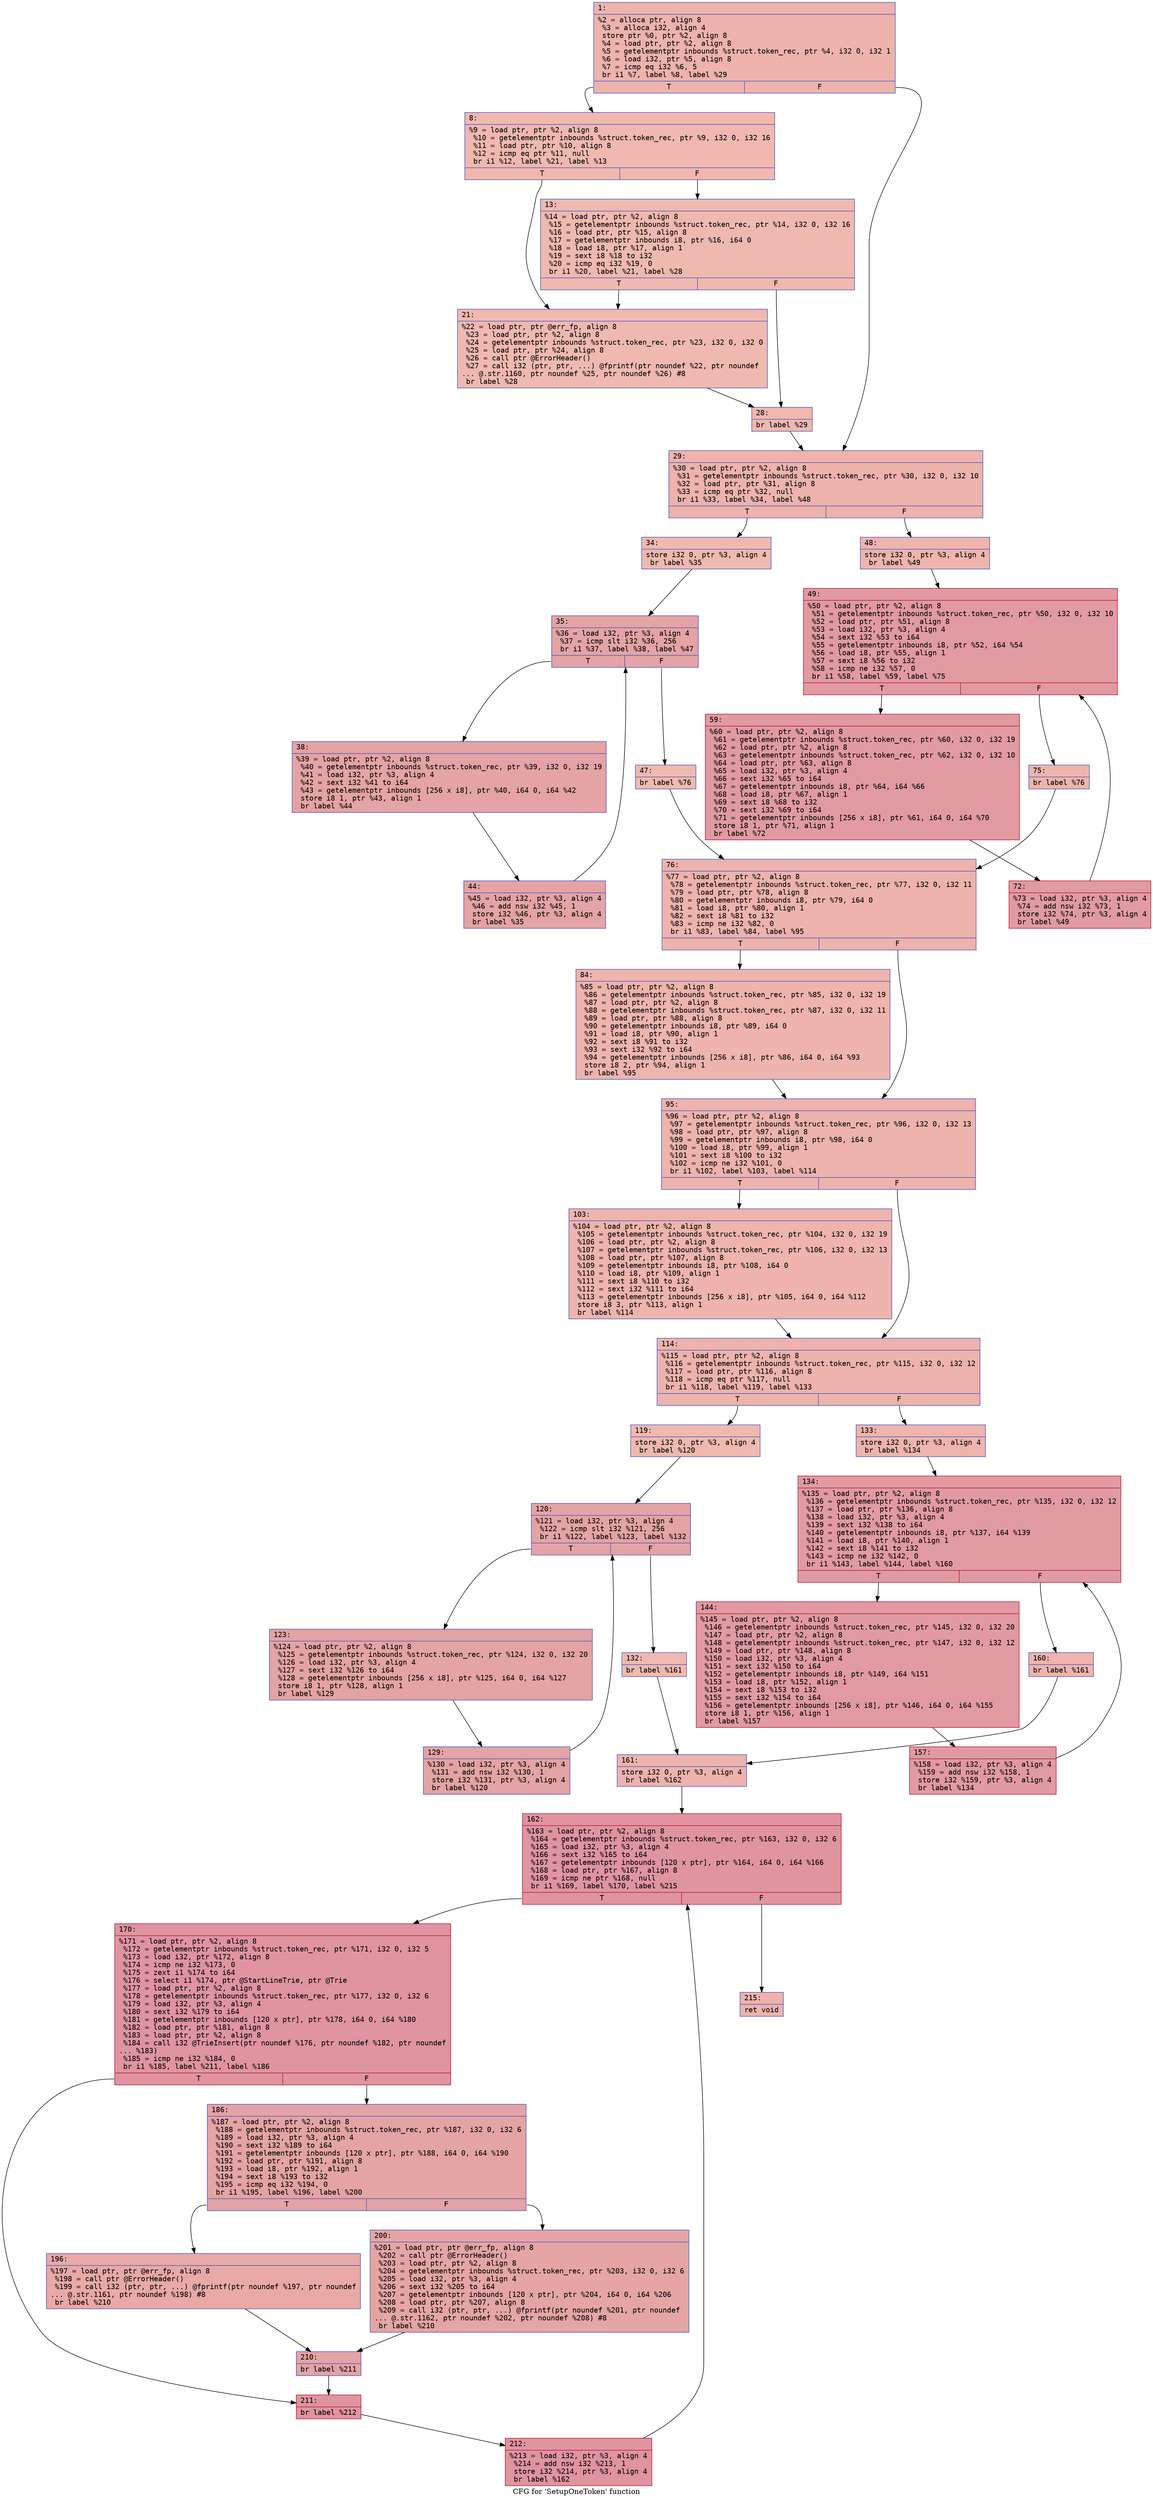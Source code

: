 digraph "CFG for 'SetupOneToken' function" {
	label="CFG for 'SetupOneToken' function";

	Node0x6000005a37a0 [shape=record,color="#3d50c3ff", style=filled, fillcolor="#d6524470" fontname="Courier",label="{1:\l|  %2 = alloca ptr, align 8\l  %3 = alloca i32, align 4\l  store ptr %0, ptr %2, align 8\l  %4 = load ptr, ptr %2, align 8\l  %5 = getelementptr inbounds %struct.token_rec, ptr %4, i32 0, i32 1\l  %6 = load i32, ptr %5, align 8\l  %7 = icmp eq i32 %6, 5\l  br i1 %7, label %8, label %29\l|{<s0>T|<s1>F}}"];
	Node0x6000005a37a0:s0 -> Node0x6000005a37f0[tooltip="1 -> 8\nProbability 50.00%" ];
	Node0x6000005a37a0:s1 -> Node0x6000005a3930[tooltip="1 -> 29\nProbability 50.00%" ];
	Node0x6000005a37f0 [shape=record,color="#3d50c3ff", style=filled, fillcolor="#dc5d4a70" fontname="Courier",label="{8:\l|  %9 = load ptr, ptr %2, align 8\l  %10 = getelementptr inbounds %struct.token_rec, ptr %9, i32 0, i32 16\l  %11 = load ptr, ptr %10, align 8\l  %12 = icmp eq ptr %11, null\l  br i1 %12, label %21, label %13\l|{<s0>T|<s1>F}}"];
	Node0x6000005a37f0:s0 -> Node0x6000005a3890[tooltip="8 -> 21\nProbability 37.50%" ];
	Node0x6000005a37f0:s1 -> Node0x6000005a3840[tooltip="8 -> 13\nProbability 62.50%" ];
	Node0x6000005a3840 [shape=record,color="#3d50c3ff", style=filled, fillcolor="#de614d70" fontname="Courier",label="{13:\l|  %14 = load ptr, ptr %2, align 8\l  %15 = getelementptr inbounds %struct.token_rec, ptr %14, i32 0, i32 16\l  %16 = load ptr, ptr %15, align 8\l  %17 = getelementptr inbounds i8, ptr %16, i64 0\l  %18 = load i8, ptr %17, align 1\l  %19 = sext i8 %18 to i32\l  %20 = icmp eq i32 %19, 0\l  br i1 %20, label %21, label %28\l|{<s0>T|<s1>F}}"];
	Node0x6000005a3840:s0 -> Node0x6000005a3890[tooltip="13 -> 21\nProbability 37.50%" ];
	Node0x6000005a3840:s1 -> Node0x6000005a38e0[tooltip="13 -> 28\nProbability 62.50%" ];
	Node0x6000005a3890 [shape=record,color="#3d50c3ff", style=filled, fillcolor="#de614d70" fontname="Courier",label="{21:\l|  %22 = load ptr, ptr @err_fp, align 8\l  %23 = load ptr, ptr %2, align 8\l  %24 = getelementptr inbounds %struct.token_rec, ptr %23, i32 0, i32 0\l  %25 = load ptr, ptr %24, align 8\l  %26 = call ptr @ErrorHeader()\l  %27 = call i32 (ptr, ptr, ...) @fprintf(ptr noundef %22, ptr noundef\l... @.str.1160, ptr noundef %25, ptr noundef %26) #8\l  br label %28\l}"];
	Node0x6000005a3890 -> Node0x6000005a38e0[tooltip="21 -> 28\nProbability 100.00%" ];
	Node0x6000005a38e0 [shape=record,color="#3d50c3ff", style=filled, fillcolor="#dc5d4a70" fontname="Courier",label="{28:\l|  br label %29\l}"];
	Node0x6000005a38e0 -> Node0x6000005a3930[tooltip="28 -> 29\nProbability 100.00%" ];
	Node0x6000005a3930 [shape=record,color="#3d50c3ff", style=filled, fillcolor="#d6524470" fontname="Courier",label="{29:\l|  %30 = load ptr, ptr %2, align 8\l  %31 = getelementptr inbounds %struct.token_rec, ptr %30, i32 0, i32 10\l  %32 = load ptr, ptr %31, align 8\l  %33 = icmp eq ptr %32, null\l  br i1 %33, label %34, label %48\l|{<s0>T|<s1>F}}"];
	Node0x6000005a3930:s0 -> Node0x6000005a3980[tooltip="29 -> 34\nProbability 37.50%" ];
	Node0x6000005a3930:s1 -> Node0x6000005a3b10[tooltip="29 -> 48\nProbability 62.50%" ];
	Node0x6000005a3980 [shape=record,color="#3d50c3ff", style=filled, fillcolor="#de614d70" fontname="Courier",label="{34:\l|  store i32 0, ptr %3, align 4\l  br label %35\l}"];
	Node0x6000005a3980 -> Node0x6000005a39d0[tooltip="34 -> 35\nProbability 100.00%" ];
	Node0x6000005a39d0 [shape=record,color="#3d50c3ff", style=filled, fillcolor="#c32e3170" fontname="Courier",label="{35:\l|  %36 = load i32, ptr %3, align 4\l  %37 = icmp slt i32 %36, 256\l  br i1 %37, label %38, label %47\l|{<s0>T|<s1>F}}"];
	Node0x6000005a39d0:s0 -> Node0x6000005a3a20[tooltip="35 -> 38\nProbability 96.88%" ];
	Node0x6000005a39d0:s1 -> Node0x6000005a3ac0[tooltip="35 -> 47\nProbability 3.12%" ];
	Node0x6000005a3a20 [shape=record,color="#3d50c3ff", style=filled, fillcolor="#c32e3170" fontname="Courier",label="{38:\l|  %39 = load ptr, ptr %2, align 8\l  %40 = getelementptr inbounds %struct.token_rec, ptr %39, i32 0, i32 19\l  %41 = load i32, ptr %3, align 4\l  %42 = sext i32 %41 to i64\l  %43 = getelementptr inbounds [256 x i8], ptr %40, i64 0, i64 %42\l  store i8 1, ptr %43, align 1\l  br label %44\l}"];
	Node0x6000005a3a20 -> Node0x6000005a3a70[tooltip="38 -> 44\nProbability 100.00%" ];
	Node0x6000005a3a70 [shape=record,color="#3d50c3ff", style=filled, fillcolor="#c32e3170" fontname="Courier",label="{44:\l|  %45 = load i32, ptr %3, align 4\l  %46 = add nsw i32 %45, 1\l  store i32 %46, ptr %3, align 4\l  br label %35\l}"];
	Node0x6000005a3a70 -> Node0x6000005a39d0[tooltip="44 -> 35\nProbability 100.00%" ];
	Node0x6000005a3ac0 [shape=record,color="#3d50c3ff", style=filled, fillcolor="#de614d70" fontname="Courier",label="{47:\l|  br label %76\l}"];
	Node0x6000005a3ac0 -> Node0x6000005a3ca0[tooltip="47 -> 76\nProbability 100.00%" ];
	Node0x6000005a3b10 [shape=record,color="#3d50c3ff", style=filled, fillcolor="#d8564670" fontname="Courier",label="{48:\l|  store i32 0, ptr %3, align 4\l  br label %49\l}"];
	Node0x6000005a3b10 -> Node0x6000005a3b60[tooltip="48 -> 49\nProbability 100.00%" ];
	Node0x6000005a3b60 [shape=record,color="#b70d28ff", style=filled, fillcolor="#bb1b2c70" fontname="Courier",label="{49:\l|  %50 = load ptr, ptr %2, align 8\l  %51 = getelementptr inbounds %struct.token_rec, ptr %50, i32 0, i32 10\l  %52 = load ptr, ptr %51, align 8\l  %53 = load i32, ptr %3, align 4\l  %54 = sext i32 %53 to i64\l  %55 = getelementptr inbounds i8, ptr %52, i64 %54\l  %56 = load i8, ptr %55, align 1\l  %57 = sext i8 %56 to i32\l  %58 = icmp ne i32 %57, 0\l  br i1 %58, label %59, label %75\l|{<s0>T|<s1>F}}"];
	Node0x6000005a3b60:s0 -> Node0x6000005a3bb0[tooltip="49 -> 59\nProbability 96.88%" ];
	Node0x6000005a3b60:s1 -> Node0x6000005a3c50[tooltip="49 -> 75\nProbability 3.12%" ];
	Node0x6000005a3bb0 [shape=record,color="#b70d28ff", style=filled, fillcolor="#bb1b2c70" fontname="Courier",label="{59:\l|  %60 = load ptr, ptr %2, align 8\l  %61 = getelementptr inbounds %struct.token_rec, ptr %60, i32 0, i32 19\l  %62 = load ptr, ptr %2, align 8\l  %63 = getelementptr inbounds %struct.token_rec, ptr %62, i32 0, i32 10\l  %64 = load ptr, ptr %63, align 8\l  %65 = load i32, ptr %3, align 4\l  %66 = sext i32 %65 to i64\l  %67 = getelementptr inbounds i8, ptr %64, i64 %66\l  %68 = load i8, ptr %67, align 1\l  %69 = sext i8 %68 to i32\l  %70 = sext i32 %69 to i64\l  %71 = getelementptr inbounds [256 x i8], ptr %61, i64 0, i64 %70\l  store i8 1, ptr %71, align 1\l  br label %72\l}"];
	Node0x6000005a3bb0 -> Node0x6000005a3c00[tooltip="59 -> 72\nProbability 100.00%" ];
	Node0x6000005a3c00 [shape=record,color="#b70d28ff", style=filled, fillcolor="#bb1b2c70" fontname="Courier",label="{72:\l|  %73 = load i32, ptr %3, align 4\l  %74 = add nsw i32 %73, 1\l  store i32 %74, ptr %3, align 4\l  br label %49\l}"];
	Node0x6000005a3c00 -> Node0x6000005a3b60[tooltip="72 -> 49\nProbability 100.00%" ];
	Node0x6000005a3c50 [shape=record,color="#3d50c3ff", style=filled, fillcolor="#d8564670" fontname="Courier",label="{75:\l|  br label %76\l}"];
	Node0x6000005a3c50 -> Node0x6000005a3ca0[tooltip="75 -> 76\nProbability 100.00%" ];
	Node0x6000005a3ca0 [shape=record,color="#3d50c3ff", style=filled, fillcolor="#d6524470" fontname="Courier",label="{76:\l|  %77 = load ptr, ptr %2, align 8\l  %78 = getelementptr inbounds %struct.token_rec, ptr %77, i32 0, i32 11\l  %79 = load ptr, ptr %78, align 8\l  %80 = getelementptr inbounds i8, ptr %79, i64 0\l  %81 = load i8, ptr %80, align 1\l  %82 = sext i8 %81 to i32\l  %83 = icmp ne i32 %82, 0\l  br i1 %83, label %84, label %95\l|{<s0>T|<s1>F}}"];
	Node0x6000005a3ca0:s0 -> Node0x6000005a3cf0[tooltip="76 -> 84\nProbability 62.50%" ];
	Node0x6000005a3ca0:s1 -> Node0x6000005a3d40[tooltip="76 -> 95\nProbability 37.50%" ];
	Node0x6000005a3cf0 [shape=record,color="#3d50c3ff", style=filled, fillcolor="#d8564670" fontname="Courier",label="{84:\l|  %85 = load ptr, ptr %2, align 8\l  %86 = getelementptr inbounds %struct.token_rec, ptr %85, i32 0, i32 19\l  %87 = load ptr, ptr %2, align 8\l  %88 = getelementptr inbounds %struct.token_rec, ptr %87, i32 0, i32 11\l  %89 = load ptr, ptr %88, align 8\l  %90 = getelementptr inbounds i8, ptr %89, i64 0\l  %91 = load i8, ptr %90, align 1\l  %92 = sext i8 %91 to i32\l  %93 = sext i32 %92 to i64\l  %94 = getelementptr inbounds [256 x i8], ptr %86, i64 0, i64 %93\l  store i8 2, ptr %94, align 1\l  br label %95\l}"];
	Node0x6000005a3cf0 -> Node0x6000005a3d40[tooltip="84 -> 95\nProbability 100.00%" ];
	Node0x6000005a3d40 [shape=record,color="#3d50c3ff", style=filled, fillcolor="#d6524470" fontname="Courier",label="{95:\l|  %96 = load ptr, ptr %2, align 8\l  %97 = getelementptr inbounds %struct.token_rec, ptr %96, i32 0, i32 13\l  %98 = load ptr, ptr %97, align 8\l  %99 = getelementptr inbounds i8, ptr %98, i64 0\l  %100 = load i8, ptr %99, align 1\l  %101 = sext i8 %100 to i32\l  %102 = icmp ne i32 %101, 0\l  br i1 %102, label %103, label %114\l|{<s0>T|<s1>F}}"];
	Node0x6000005a3d40:s0 -> Node0x6000005a3d90[tooltip="95 -> 103\nProbability 62.50%" ];
	Node0x6000005a3d40:s1 -> Node0x6000005a3de0[tooltip="95 -> 114\nProbability 37.50%" ];
	Node0x6000005a3d90 [shape=record,color="#3d50c3ff", style=filled, fillcolor="#d8564670" fontname="Courier",label="{103:\l|  %104 = load ptr, ptr %2, align 8\l  %105 = getelementptr inbounds %struct.token_rec, ptr %104, i32 0, i32 19\l  %106 = load ptr, ptr %2, align 8\l  %107 = getelementptr inbounds %struct.token_rec, ptr %106, i32 0, i32 13\l  %108 = load ptr, ptr %107, align 8\l  %109 = getelementptr inbounds i8, ptr %108, i64 0\l  %110 = load i8, ptr %109, align 1\l  %111 = sext i8 %110 to i32\l  %112 = sext i32 %111 to i64\l  %113 = getelementptr inbounds [256 x i8], ptr %105, i64 0, i64 %112\l  store i8 3, ptr %113, align 1\l  br label %114\l}"];
	Node0x6000005a3d90 -> Node0x6000005a3de0[tooltip="103 -> 114\nProbability 100.00%" ];
	Node0x6000005a3de0 [shape=record,color="#3d50c3ff", style=filled, fillcolor="#d6524470" fontname="Courier",label="{114:\l|  %115 = load ptr, ptr %2, align 8\l  %116 = getelementptr inbounds %struct.token_rec, ptr %115, i32 0, i32 12\l  %117 = load ptr, ptr %116, align 8\l  %118 = icmp eq ptr %117, null\l  br i1 %118, label %119, label %133\l|{<s0>T|<s1>F}}"];
	Node0x6000005a3de0:s0 -> Node0x6000005a3e30[tooltip="114 -> 119\nProbability 37.50%" ];
	Node0x6000005a3de0:s1 -> Node0x6000005bc000[tooltip="114 -> 133\nProbability 62.50%" ];
	Node0x6000005a3e30 [shape=record,color="#3d50c3ff", style=filled, fillcolor="#de614d70" fontname="Courier",label="{119:\l|  store i32 0, ptr %3, align 4\l  br label %120\l}"];
	Node0x6000005a3e30 -> Node0x6000005a3e80[tooltip="119 -> 120\nProbability 100.00%" ];
	Node0x6000005a3e80 [shape=record,color="#3d50c3ff", style=filled, fillcolor="#c32e3170" fontname="Courier",label="{120:\l|  %121 = load i32, ptr %3, align 4\l  %122 = icmp slt i32 %121, 256\l  br i1 %122, label %123, label %132\l|{<s0>T|<s1>F}}"];
	Node0x6000005a3e80:s0 -> Node0x6000005a3ed0[tooltip="120 -> 123\nProbability 96.88%" ];
	Node0x6000005a3e80:s1 -> Node0x6000005a3f70[tooltip="120 -> 132\nProbability 3.12%" ];
	Node0x6000005a3ed0 [shape=record,color="#3d50c3ff", style=filled, fillcolor="#c32e3170" fontname="Courier",label="{123:\l|  %124 = load ptr, ptr %2, align 8\l  %125 = getelementptr inbounds %struct.token_rec, ptr %124, i32 0, i32 20\l  %126 = load i32, ptr %3, align 4\l  %127 = sext i32 %126 to i64\l  %128 = getelementptr inbounds [256 x i8], ptr %125, i64 0, i64 %127\l  store i8 1, ptr %128, align 1\l  br label %129\l}"];
	Node0x6000005a3ed0 -> Node0x6000005a3f20[tooltip="123 -> 129\nProbability 100.00%" ];
	Node0x6000005a3f20 [shape=record,color="#3d50c3ff", style=filled, fillcolor="#c32e3170" fontname="Courier",label="{129:\l|  %130 = load i32, ptr %3, align 4\l  %131 = add nsw i32 %130, 1\l  store i32 %131, ptr %3, align 4\l  br label %120\l}"];
	Node0x6000005a3f20 -> Node0x6000005a3e80[tooltip="129 -> 120\nProbability 100.00%" ];
	Node0x6000005a3f70 [shape=record,color="#3d50c3ff", style=filled, fillcolor="#de614d70" fontname="Courier",label="{132:\l|  br label %161\l}"];
	Node0x6000005a3f70 -> Node0x6000005bc190[tooltip="132 -> 161\nProbability 100.00%" ];
	Node0x6000005bc000 [shape=record,color="#3d50c3ff", style=filled, fillcolor="#d8564670" fontname="Courier",label="{133:\l|  store i32 0, ptr %3, align 4\l  br label %134\l}"];
	Node0x6000005bc000 -> Node0x6000005bc050[tooltip="133 -> 134\nProbability 100.00%" ];
	Node0x6000005bc050 [shape=record,color="#b70d28ff", style=filled, fillcolor="#bb1b2c70" fontname="Courier",label="{134:\l|  %135 = load ptr, ptr %2, align 8\l  %136 = getelementptr inbounds %struct.token_rec, ptr %135, i32 0, i32 12\l  %137 = load ptr, ptr %136, align 8\l  %138 = load i32, ptr %3, align 4\l  %139 = sext i32 %138 to i64\l  %140 = getelementptr inbounds i8, ptr %137, i64 %139\l  %141 = load i8, ptr %140, align 1\l  %142 = sext i8 %141 to i32\l  %143 = icmp ne i32 %142, 0\l  br i1 %143, label %144, label %160\l|{<s0>T|<s1>F}}"];
	Node0x6000005bc050:s0 -> Node0x6000005bc0a0[tooltip="134 -> 144\nProbability 96.88%" ];
	Node0x6000005bc050:s1 -> Node0x6000005bc140[tooltip="134 -> 160\nProbability 3.12%" ];
	Node0x6000005bc0a0 [shape=record,color="#b70d28ff", style=filled, fillcolor="#bb1b2c70" fontname="Courier",label="{144:\l|  %145 = load ptr, ptr %2, align 8\l  %146 = getelementptr inbounds %struct.token_rec, ptr %145, i32 0, i32 20\l  %147 = load ptr, ptr %2, align 8\l  %148 = getelementptr inbounds %struct.token_rec, ptr %147, i32 0, i32 12\l  %149 = load ptr, ptr %148, align 8\l  %150 = load i32, ptr %3, align 4\l  %151 = sext i32 %150 to i64\l  %152 = getelementptr inbounds i8, ptr %149, i64 %151\l  %153 = load i8, ptr %152, align 1\l  %154 = sext i8 %153 to i32\l  %155 = sext i32 %154 to i64\l  %156 = getelementptr inbounds [256 x i8], ptr %146, i64 0, i64 %155\l  store i8 1, ptr %156, align 1\l  br label %157\l}"];
	Node0x6000005bc0a0 -> Node0x6000005bc0f0[tooltip="144 -> 157\nProbability 100.00%" ];
	Node0x6000005bc0f0 [shape=record,color="#b70d28ff", style=filled, fillcolor="#bb1b2c70" fontname="Courier",label="{157:\l|  %158 = load i32, ptr %3, align 4\l  %159 = add nsw i32 %158, 1\l  store i32 %159, ptr %3, align 4\l  br label %134\l}"];
	Node0x6000005bc0f0 -> Node0x6000005bc050[tooltip="157 -> 134\nProbability 100.00%" ];
	Node0x6000005bc140 [shape=record,color="#3d50c3ff", style=filled, fillcolor="#d8564670" fontname="Courier",label="{160:\l|  br label %161\l}"];
	Node0x6000005bc140 -> Node0x6000005bc190[tooltip="160 -> 161\nProbability 100.00%" ];
	Node0x6000005bc190 [shape=record,color="#3d50c3ff", style=filled, fillcolor="#d6524470" fontname="Courier",label="{161:\l|  store i32 0, ptr %3, align 4\l  br label %162\l}"];
	Node0x6000005bc190 -> Node0x6000005bc1e0[tooltip="161 -> 162\nProbability 100.00%" ];
	Node0x6000005bc1e0 [shape=record,color="#b70d28ff", style=filled, fillcolor="#b70d2870" fontname="Courier",label="{162:\l|  %163 = load ptr, ptr %2, align 8\l  %164 = getelementptr inbounds %struct.token_rec, ptr %163, i32 0, i32 6\l  %165 = load i32, ptr %3, align 4\l  %166 = sext i32 %165 to i64\l  %167 = getelementptr inbounds [120 x ptr], ptr %164, i64 0, i64 %166\l  %168 = load ptr, ptr %167, align 8\l  %169 = icmp ne ptr %168, null\l  br i1 %169, label %170, label %215\l|{<s0>T|<s1>F}}"];
	Node0x6000005bc1e0:s0 -> Node0x6000005bc230[tooltip="162 -> 170\nProbability 96.88%" ];
	Node0x6000005bc1e0:s1 -> Node0x6000005bc460[tooltip="162 -> 215\nProbability 3.12%" ];
	Node0x6000005bc230 [shape=record,color="#b70d28ff", style=filled, fillcolor="#b70d2870" fontname="Courier",label="{170:\l|  %171 = load ptr, ptr %2, align 8\l  %172 = getelementptr inbounds %struct.token_rec, ptr %171, i32 0, i32 5\l  %173 = load i32, ptr %172, align 8\l  %174 = icmp ne i32 %173, 0\l  %175 = zext i1 %174 to i64\l  %176 = select i1 %174, ptr @StartLineTrie, ptr @Trie\l  %177 = load ptr, ptr %2, align 8\l  %178 = getelementptr inbounds %struct.token_rec, ptr %177, i32 0, i32 6\l  %179 = load i32, ptr %3, align 4\l  %180 = sext i32 %179 to i64\l  %181 = getelementptr inbounds [120 x ptr], ptr %178, i64 0, i64 %180\l  %182 = load ptr, ptr %181, align 8\l  %183 = load ptr, ptr %2, align 8\l  %184 = call i32 @TrieInsert(ptr noundef %176, ptr noundef %182, ptr noundef\l... %183)\l  %185 = icmp ne i32 %184, 0\l  br i1 %185, label %211, label %186\l|{<s0>T|<s1>F}}"];
	Node0x6000005bc230:s0 -> Node0x6000005bc3c0[tooltip="170 -> 211\nProbability 62.50%" ];
	Node0x6000005bc230:s1 -> Node0x6000005bc280[tooltip="170 -> 186\nProbability 37.50%" ];
	Node0x6000005bc280 [shape=record,color="#3d50c3ff", style=filled, fillcolor="#c32e3170" fontname="Courier",label="{186:\l|  %187 = load ptr, ptr %2, align 8\l  %188 = getelementptr inbounds %struct.token_rec, ptr %187, i32 0, i32 6\l  %189 = load i32, ptr %3, align 4\l  %190 = sext i32 %189 to i64\l  %191 = getelementptr inbounds [120 x ptr], ptr %188, i64 0, i64 %190\l  %192 = load ptr, ptr %191, align 8\l  %193 = load i8, ptr %192, align 1\l  %194 = sext i8 %193 to i32\l  %195 = icmp eq i32 %194, 0\l  br i1 %195, label %196, label %200\l|{<s0>T|<s1>F}}"];
	Node0x6000005bc280:s0 -> Node0x6000005bc2d0[tooltip="186 -> 196\nProbability 37.50%" ];
	Node0x6000005bc280:s1 -> Node0x6000005bc320[tooltip="186 -> 200\nProbability 62.50%" ];
	Node0x6000005bc2d0 [shape=record,color="#3d50c3ff", style=filled, fillcolor="#ca3b3770" fontname="Courier",label="{196:\l|  %197 = load ptr, ptr @err_fp, align 8\l  %198 = call ptr @ErrorHeader()\l  %199 = call i32 (ptr, ptr, ...) @fprintf(ptr noundef %197, ptr noundef\l... @.str.1161, ptr noundef %198) #8\l  br label %210\l}"];
	Node0x6000005bc2d0 -> Node0x6000005bc370[tooltip="196 -> 210\nProbability 100.00%" ];
	Node0x6000005bc320 [shape=record,color="#3d50c3ff", style=filled, fillcolor="#c5333470" fontname="Courier",label="{200:\l|  %201 = load ptr, ptr @err_fp, align 8\l  %202 = call ptr @ErrorHeader()\l  %203 = load ptr, ptr %2, align 8\l  %204 = getelementptr inbounds %struct.token_rec, ptr %203, i32 0, i32 6\l  %205 = load i32, ptr %3, align 4\l  %206 = sext i32 %205 to i64\l  %207 = getelementptr inbounds [120 x ptr], ptr %204, i64 0, i64 %206\l  %208 = load ptr, ptr %207, align 8\l  %209 = call i32 (ptr, ptr, ...) @fprintf(ptr noundef %201, ptr noundef\l... @.str.1162, ptr noundef %202, ptr noundef %208) #8\l  br label %210\l}"];
	Node0x6000005bc320 -> Node0x6000005bc370[tooltip="200 -> 210\nProbability 100.00%" ];
	Node0x6000005bc370 [shape=record,color="#3d50c3ff", style=filled, fillcolor="#c32e3170" fontname="Courier",label="{210:\l|  br label %211\l}"];
	Node0x6000005bc370 -> Node0x6000005bc3c0[tooltip="210 -> 211\nProbability 100.00%" ];
	Node0x6000005bc3c0 [shape=record,color="#b70d28ff", style=filled, fillcolor="#b70d2870" fontname="Courier",label="{211:\l|  br label %212\l}"];
	Node0x6000005bc3c0 -> Node0x6000005bc410[tooltip="211 -> 212\nProbability 100.00%" ];
	Node0x6000005bc410 [shape=record,color="#b70d28ff", style=filled, fillcolor="#b70d2870" fontname="Courier",label="{212:\l|  %213 = load i32, ptr %3, align 4\l  %214 = add nsw i32 %213, 1\l  store i32 %214, ptr %3, align 4\l  br label %162\l}"];
	Node0x6000005bc410 -> Node0x6000005bc1e0[tooltip="212 -> 162\nProbability 100.00%" ];
	Node0x6000005bc460 [shape=record,color="#3d50c3ff", style=filled, fillcolor="#d6524470" fontname="Courier",label="{215:\l|  ret void\l}"];
}
